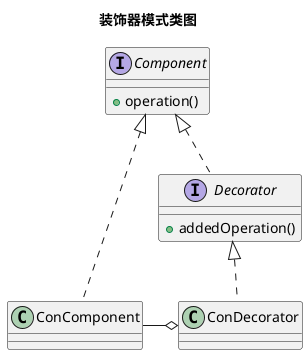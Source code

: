 @startuml
title 装饰器模式类图

interface Component {
    + operation()
}
class ConComponent
interface Decorator {
    + addedOperation()
}
class ConDecorator

Component <|.. ConComponent
Component <|.. Decorator
Decorator <|.. ConDecorator
ConComponent -o ConDecorator
@enduml
